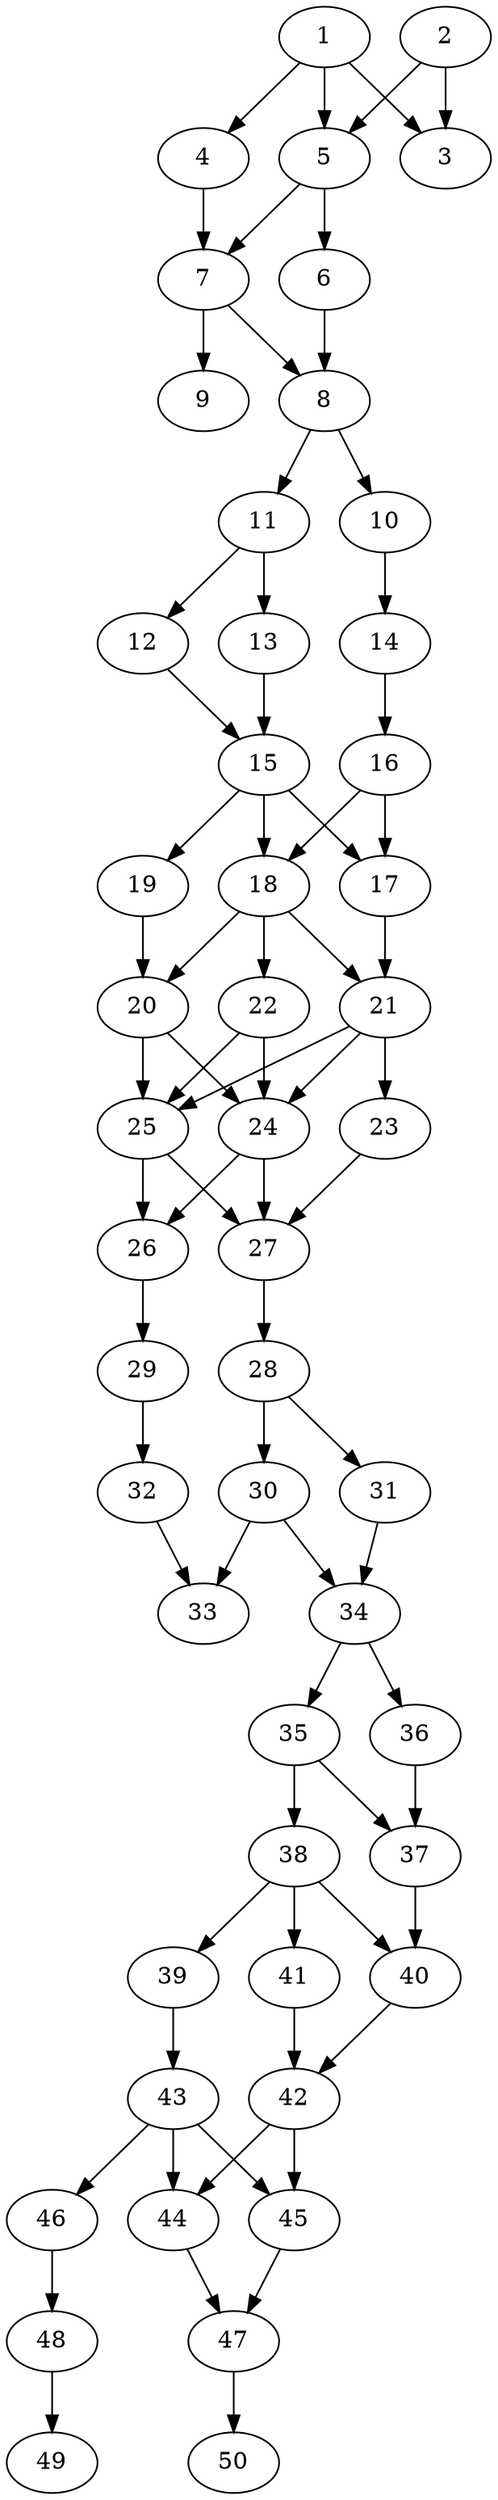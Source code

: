 // DAG automatically generated by daggen at Thu Oct  3 14:07:57 2019
// ./daggen --dot -n 50 --ccr 0.4 --fat 0.3 --regular 0.7 --density 0.7 --mindata 5242880 --maxdata 52428800 
digraph G {
  1 [size="54858240", alpha="0.12", expect_size="21943296"] 
  1 -> 3 [size ="21943296"]
  1 -> 4 [size ="21943296"]
  1 -> 5 [size ="21943296"]
  2 [size="23877120", alpha="0.01", expect_size="9550848"] 
  2 -> 3 [size ="9550848"]
  2 -> 5 [size ="9550848"]
  3 [size="83824640", alpha="0.08", expect_size="33529856"] 
  4 [size="84899840", alpha="0.04", expect_size="33959936"] 
  4 -> 7 [size ="33959936"]
  5 [size="125985280", alpha="0.07", expect_size="50394112"] 
  5 -> 6 [size ="50394112"]
  5 -> 7 [size ="50394112"]
  6 [size="72501760", alpha="0.18", expect_size="29000704"] 
  6 -> 8 [size ="29000704"]
  7 [size="50675200", alpha="0.00", expect_size="20270080"] 
  7 -> 8 [size ="20270080"]
  7 -> 9 [size ="20270080"]
  8 [size="106375680", alpha="0.03", expect_size="42550272"] 
  8 -> 10 [size ="42550272"]
  8 -> 11 [size ="42550272"]
  9 [size="112965120", alpha="0.18", expect_size="45186048"] 
  10 [size="24327680", alpha="0.05", expect_size="9731072"] 
  10 -> 14 [size ="9731072"]
  11 [size="107555840", alpha="0.10", expect_size="43022336"] 
  11 -> 12 [size ="43022336"]
  11 -> 13 [size ="43022336"]
  12 [size="61831680", alpha="0.00", expect_size="24732672"] 
  12 -> 15 [size ="24732672"]
  13 [size="67694080", alpha="0.15", expect_size="27077632"] 
  13 -> 15 [size ="27077632"]
  14 [size="116067840", alpha="0.13", expect_size="46427136"] 
  14 -> 16 [size ="46427136"]
  15 [size="24061440", alpha="0.14", expect_size="9624576"] 
  15 -> 17 [size ="9624576"]
  15 -> 18 [size ="9624576"]
  15 -> 19 [size ="9624576"]
  16 [size="63500800", alpha="0.16", expect_size="25400320"] 
  16 -> 17 [size ="25400320"]
  16 -> 18 [size ="25400320"]
  17 [size="49579520", alpha="0.15", expect_size="19831808"] 
  17 -> 21 [size ="19831808"]
  18 [size="49822720", alpha="0.08", expect_size="19929088"] 
  18 -> 20 [size ="19929088"]
  18 -> 21 [size ="19929088"]
  18 -> 22 [size ="19929088"]
  19 [size="67043840", alpha="0.09", expect_size="26817536"] 
  19 -> 20 [size ="26817536"]
  20 [size="57584640", alpha="0.06", expect_size="23033856"] 
  20 -> 24 [size ="23033856"]
  20 -> 25 [size ="23033856"]
  21 [size="89175040", alpha="0.09", expect_size="35670016"] 
  21 -> 23 [size ="35670016"]
  21 -> 24 [size ="35670016"]
  21 -> 25 [size ="35670016"]
  22 [size="30801920", alpha="0.15", expect_size="12320768"] 
  22 -> 24 [size ="12320768"]
  22 -> 25 [size ="12320768"]
  23 [size="31475200", alpha="0.12", expect_size="12590080"] 
  23 -> 27 [size ="12590080"]
  24 [size="122782720", alpha="0.01", expect_size="49113088"] 
  24 -> 26 [size ="49113088"]
  24 -> 27 [size ="49113088"]
  25 [size="81036800", alpha="0.10", expect_size="32414720"] 
  25 -> 26 [size ="32414720"]
  25 -> 27 [size ="32414720"]
  26 [size="42734080", alpha="0.09", expect_size="17093632"] 
  26 -> 29 [size ="17093632"]
  27 [size="18708480", alpha="0.14", expect_size="7483392"] 
  27 -> 28 [size ="7483392"]
  28 [size="107251200", alpha="0.15", expect_size="42900480"] 
  28 -> 30 [size ="42900480"]
  28 -> 31 [size ="42900480"]
  29 [size="36129280", alpha="0.12", expect_size="14451712"] 
  29 -> 32 [size ="14451712"]
  30 [size="91619840", alpha="0.12", expect_size="36647936"] 
  30 -> 33 [size ="36647936"]
  30 -> 34 [size ="36647936"]
  31 [size="125954560", alpha="0.08", expect_size="50381824"] 
  31 -> 34 [size ="50381824"]
  32 [size="62917120", alpha="0.12", expect_size="25166848"] 
  32 -> 33 [size ="25166848"]
  33 [size="31247360", alpha="0.05", expect_size="12498944"] 
  34 [size="101660160", alpha="0.16", expect_size="40664064"] 
  34 -> 35 [size ="40664064"]
  34 -> 36 [size ="40664064"]
  35 [size="110021120", alpha="0.08", expect_size="44008448"] 
  35 -> 37 [size ="44008448"]
  35 -> 38 [size ="44008448"]
  36 [size="51246080", alpha="0.09", expect_size="20498432"] 
  36 -> 37 [size ="20498432"]
  37 [size="102694400", alpha="0.17", expect_size="41077760"] 
  37 -> 40 [size ="41077760"]
  38 [size="66004480", alpha="0.10", expect_size="26401792"] 
  38 -> 39 [size ="26401792"]
  38 -> 40 [size ="26401792"]
  38 -> 41 [size ="26401792"]
  39 [size="34447360", alpha="0.13", expect_size="13778944"] 
  39 -> 43 [size ="13778944"]
  40 [size="107883520", alpha="0.03", expect_size="43153408"] 
  40 -> 42 [size ="43153408"]
  41 [size="61601280", alpha="0.06", expect_size="24640512"] 
  41 -> 42 [size ="24640512"]
  42 [size="108016640", alpha="0.12", expect_size="43206656"] 
  42 -> 44 [size ="43206656"]
  42 -> 45 [size ="43206656"]
  43 [size="59924480", alpha="0.01", expect_size="23969792"] 
  43 -> 44 [size ="23969792"]
  43 -> 45 [size ="23969792"]
  43 -> 46 [size ="23969792"]
  44 [size="89876480", alpha="0.09", expect_size="35950592"] 
  44 -> 47 [size ="35950592"]
  45 [size="64908800", alpha="0.08", expect_size="25963520"] 
  45 -> 47 [size ="25963520"]
  46 [size="113940480", alpha="0.13", expect_size="45576192"] 
  46 -> 48 [size ="45576192"]
  47 [size="51432960", alpha="0.18", expect_size="20573184"] 
  47 -> 50 [size ="20573184"]
  48 [size="31833600", alpha="0.19", expect_size="12733440"] 
  48 -> 49 [size ="12733440"]
  49 [size="91850240", alpha="0.04", expect_size="36740096"] 
  50 [size="49497600", alpha="0.03", expect_size="19799040"] 
}
